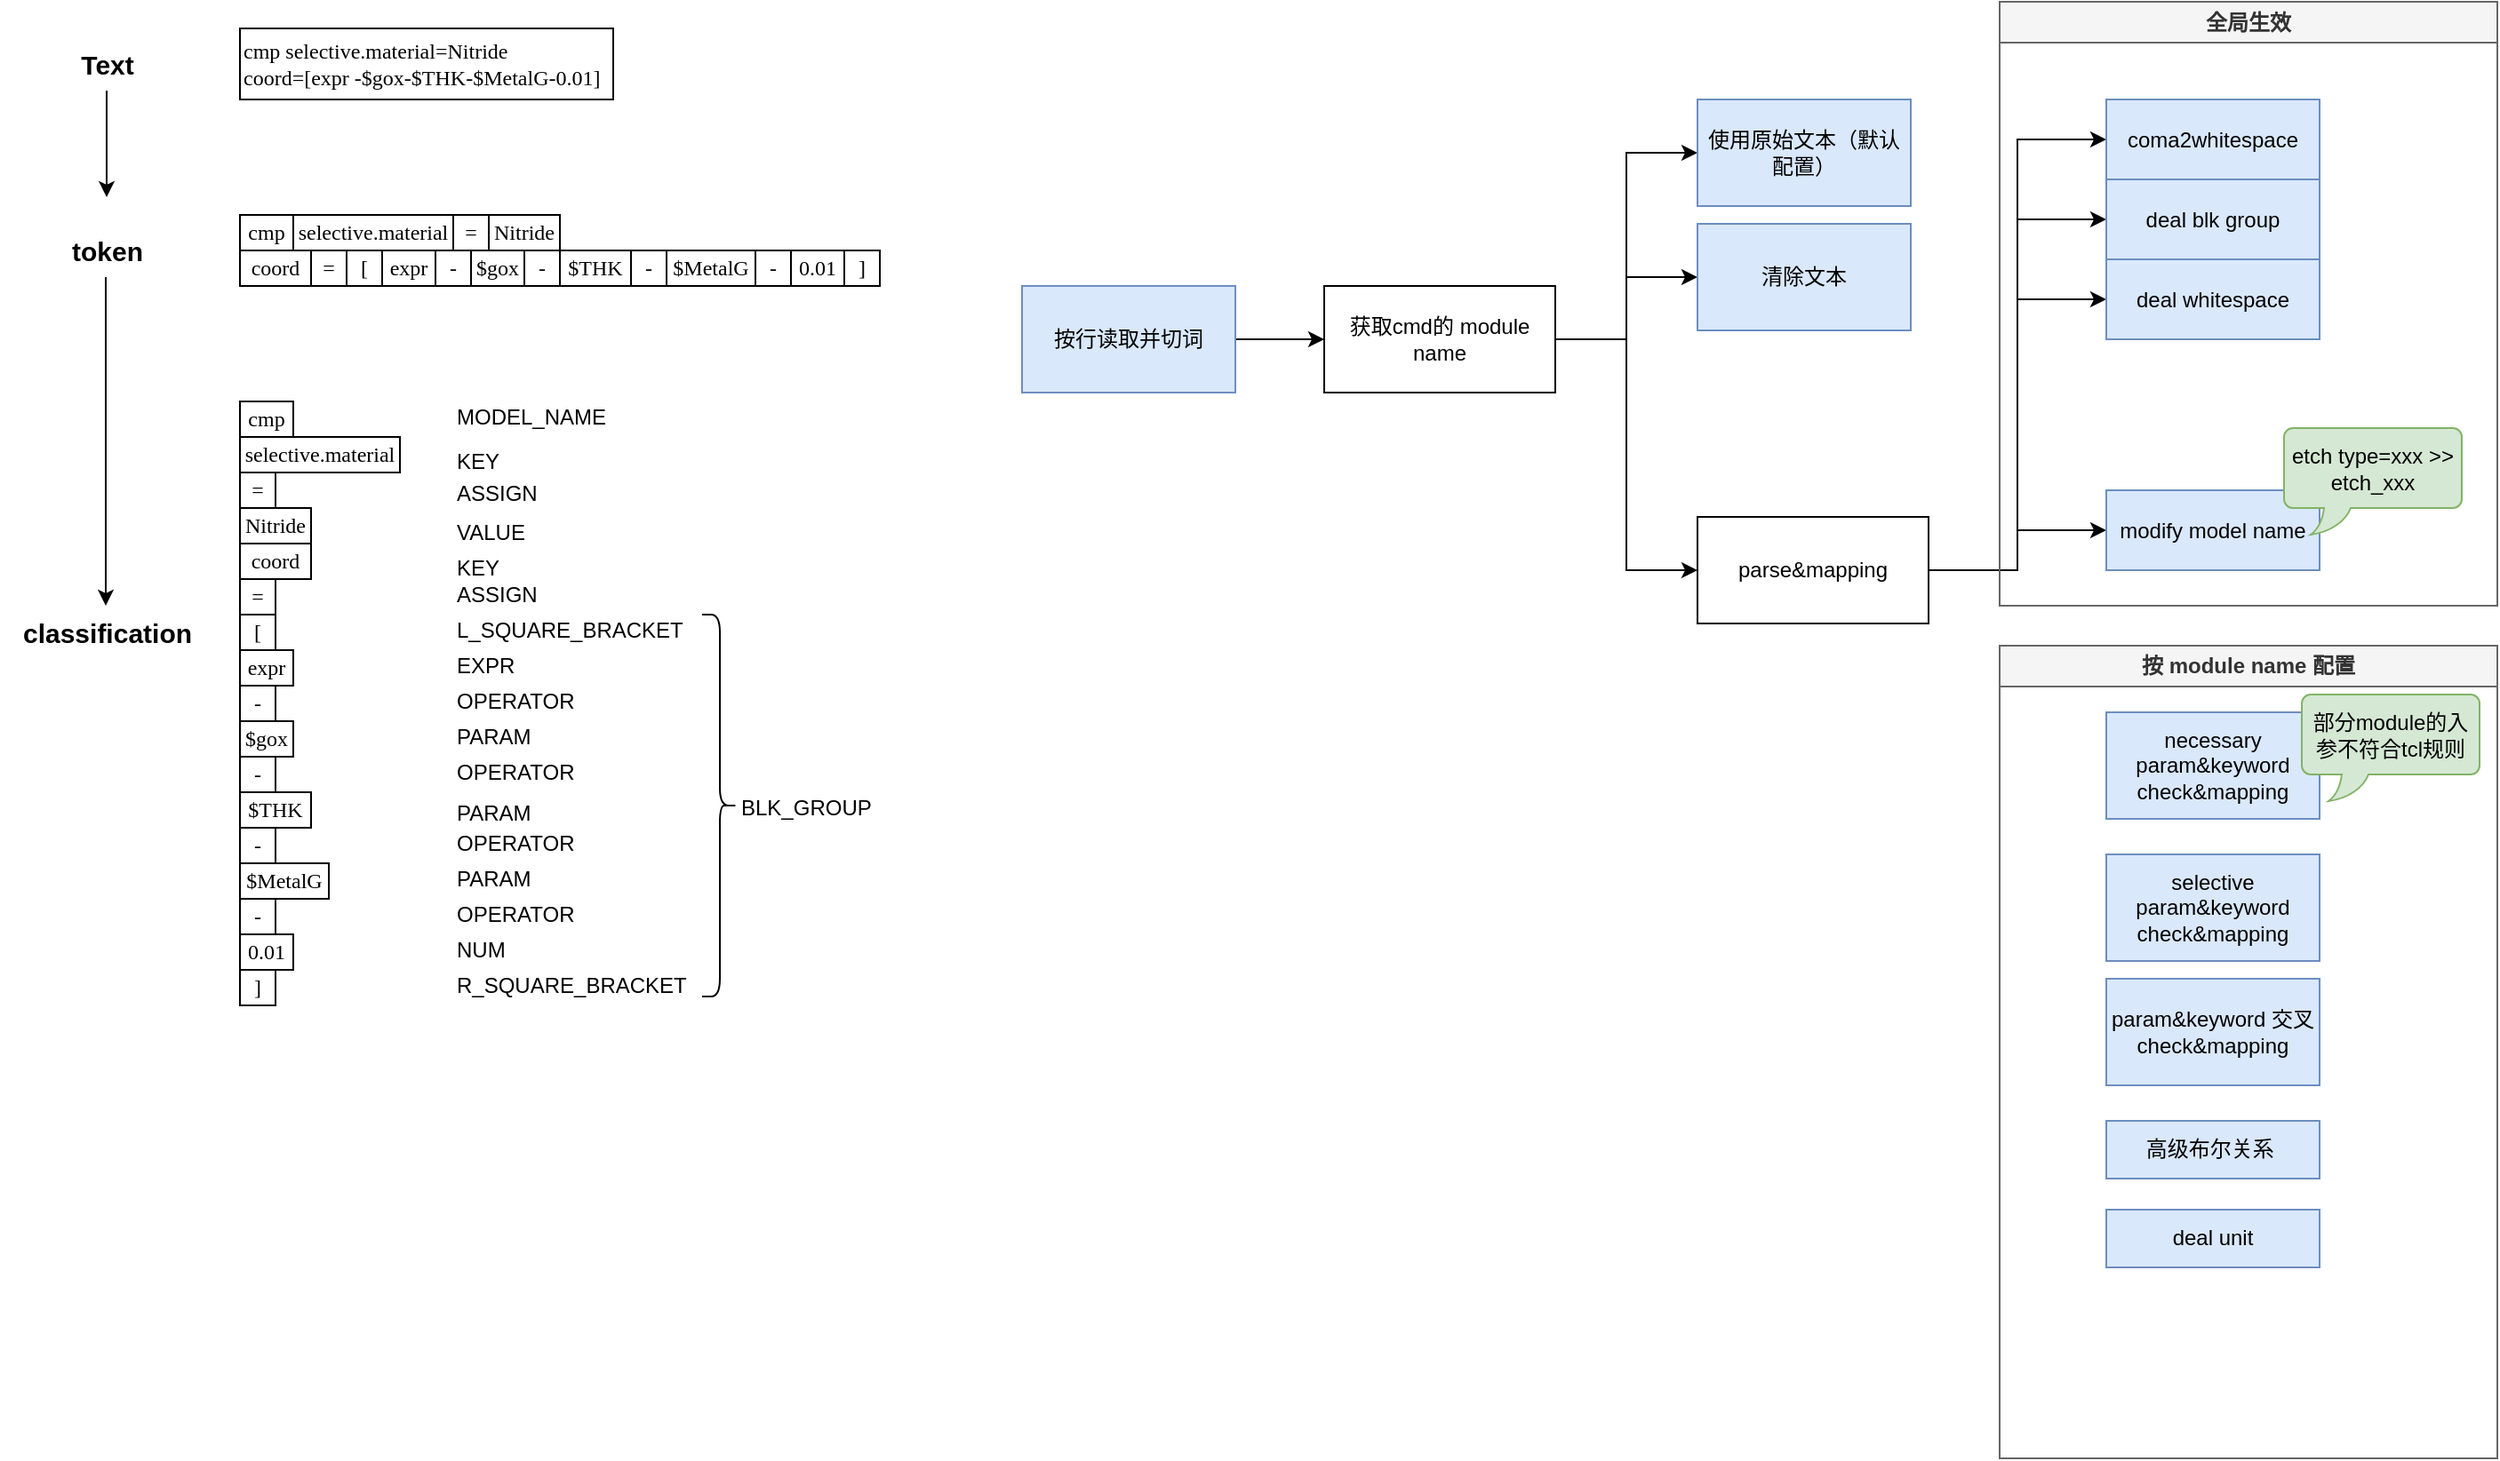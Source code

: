 <mxfile version="25.0.3">
  <diagram name="第 1 页" id="DlWN55uscxczcILQR3X1">
    <mxGraphModel dx="1325" dy="689" grid="1" gridSize="10" guides="1" tooltips="1" connect="1" arrows="1" fold="1" page="1" pageScale="1" pageWidth="3300" pageHeight="4681" background="#ffffff" math="0" shadow="0">
      <root>
        <mxCell id="0" />
        <mxCell id="1" parent="0" />
        <mxCell id="ZEFwKZCe8J-mTDsIHrXp-3" value="&lt;span style=&quot;font-family: &amp;quot;Times New Roman&amp;quot;;&quot;&gt;cmp&amp;nbsp;&lt;/span&gt;&lt;span style=&quot;font-family: &amp;quot;Times New Roman&amp;quot;;&quot;&gt;selective.material&lt;/span&gt;&lt;span style=&quot;font-family: &amp;quot;Times New Roman&amp;quot;;&quot;&gt;=Nitride&lt;br&gt;&lt;/span&gt;&lt;span style=&quot;font-family: &amp;quot;Times New Roman&amp;quot;;&quot;&gt;coord&lt;/span&gt;&lt;span style=&quot;font-family: &amp;quot;Times New Roman&amp;quot;;&quot;&gt;=[expr -$&lt;/span&gt;&lt;span style=&quot;font-family: &amp;quot;Times New Roman&amp;quot;;&quot;&gt;gox&lt;/span&gt;&lt;span style=&quot;font-family: &amp;quot;Times New Roman&amp;quot;;&quot;&gt;-$THK-$MetalG-0.01]&lt;/span&gt;" style="rounded=0;whiteSpace=wrap;html=1;align=left;" parent="1" vertex="1">
          <mxGeometry x="150" y="65" width="210" height="40" as="geometry" />
        </mxCell>
        <mxCell id="ZEFwKZCe8J-mTDsIHrXp-25" style="edgeStyle=orthogonalEdgeStyle;rounded=0;orthogonalLoop=1;jettySize=auto;html=1;" parent="1" source="ZEFwKZCe8J-mTDsIHrXp-4" edge="1">
          <mxGeometry relative="1" as="geometry">
            <mxPoint x="75" y="160" as="targetPoint" />
          </mxGeometry>
        </mxCell>
        <mxCell id="ZEFwKZCe8J-mTDsIHrXp-4" value="&lt;b&gt;&lt;font style=&quot;font-size: 15px;&quot;&gt;Text&lt;/font&gt;&lt;/b&gt;" style="text;html=1;align=center;verticalAlign=middle;resizable=0;points=[];autosize=1;strokeColor=none;fillColor=none;" parent="1" vertex="1">
          <mxGeometry x="50" y="70" width="50" height="30" as="geometry" />
        </mxCell>
        <mxCell id="ZEFwKZCe8J-mTDsIHrXp-5" value="&lt;b&gt;&lt;font style=&quot;font-size: 15px;&quot;&gt;token&lt;/font&gt;&lt;/b&gt;" style="text;html=1;align=center;verticalAlign=middle;resizable=0;points=[];autosize=1;strokeColor=none;fillColor=none;" parent="1" vertex="1">
          <mxGeometry x="45" y="175" width="60" height="30" as="geometry" />
        </mxCell>
        <mxCell id="ZEFwKZCe8J-mTDsIHrXp-6" value="&lt;span style=&quot;font-family: &amp;quot;Times New Roman&amp;quot;; text-align: left;&quot;&gt;cmp&lt;/span&gt;" style="rounded=0;whiteSpace=wrap;html=1;" parent="1" vertex="1">
          <mxGeometry x="150" y="170" width="30" height="20" as="geometry" />
        </mxCell>
        <mxCell id="ZEFwKZCe8J-mTDsIHrXp-7" value="&lt;span style=&quot;font-family: &amp;quot;Times New Roman&amp;quot;; text-align: left;&quot;&gt;selective.material&lt;/span&gt;" style="rounded=0;whiteSpace=wrap;html=1;" parent="1" vertex="1">
          <mxGeometry x="180" y="170" width="90" height="20" as="geometry" />
        </mxCell>
        <mxCell id="ZEFwKZCe8J-mTDsIHrXp-8" value="&lt;span style=&quot;font-family: &amp;quot;Times New Roman&amp;quot;; text-align: left;&quot;&gt;=&lt;/span&gt;" style="rounded=0;whiteSpace=wrap;html=1;" parent="1" vertex="1">
          <mxGeometry x="270" y="170" width="20" height="20" as="geometry" />
        </mxCell>
        <mxCell id="ZEFwKZCe8J-mTDsIHrXp-9" value="&lt;span style=&quot;font-family: &amp;quot;Times New Roman&amp;quot;; text-align: left;&quot;&gt;Nitride&lt;/span&gt;" style="rounded=0;whiteSpace=wrap;html=1;" parent="1" vertex="1">
          <mxGeometry x="290" y="170" width="40" height="20" as="geometry" />
        </mxCell>
        <mxCell id="ZEFwKZCe8J-mTDsIHrXp-10" value="&lt;span style=&quot;font-family: &amp;quot;Times New Roman&amp;quot;; text-align: left;&quot;&gt;coord&lt;/span&gt;" style="rounded=0;whiteSpace=wrap;html=1;" parent="1" vertex="1">
          <mxGeometry x="150" y="190" width="40" height="20" as="geometry" />
        </mxCell>
        <mxCell id="ZEFwKZCe8J-mTDsIHrXp-11" value="&lt;span style=&quot;font-family: &amp;quot;Times New Roman&amp;quot;; text-align: left;&quot;&gt;=&lt;/span&gt;" style="rounded=0;whiteSpace=wrap;html=1;" parent="1" vertex="1">
          <mxGeometry x="190" y="190" width="20" height="20" as="geometry" />
        </mxCell>
        <mxCell id="ZEFwKZCe8J-mTDsIHrXp-12" value="&lt;div style=&quot;text-align: left;&quot;&gt;&lt;span style=&quot;background-color: initial;&quot;&gt;&lt;font face=&quot;Times New Roman&quot;&gt;[&lt;/font&gt;&lt;/span&gt;&lt;/div&gt;" style="rounded=0;whiteSpace=wrap;html=1;" parent="1" vertex="1">
          <mxGeometry x="210" y="190" width="20" height="20" as="geometry" />
        </mxCell>
        <mxCell id="ZEFwKZCe8J-mTDsIHrXp-13" value="&lt;span style=&quot;font-family: &amp;quot;Times New Roman&amp;quot;; text-align: left;&quot;&gt;expr&lt;/span&gt;" style="rounded=0;whiteSpace=wrap;html=1;" parent="1" vertex="1">
          <mxGeometry x="230" y="190" width="30" height="20" as="geometry" />
        </mxCell>
        <mxCell id="ZEFwKZCe8J-mTDsIHrXp-14" value="&lt;span style=&quot;font-family: &amp;quot;Times New Roman&amp;quot;; text-align: left;&quot;&gt;-&lt;/span&gt;" style="rounded=0;whiteSpace=wrap;html=1;" parent="1" vertex="1">
          <mxGeometry x="260" y="190" width="20" height="20" as="geometry" />
        </mxCell>
        <mxCell id="ZEFwKZCe8J-mTDsIHrXp-15" value="&lt;span style=&quot;text-align: left; font-family: &amp;quot;Times New Roman&amp;quot;;&quot;&gt;$&lt;/span&gt;&lt;span style=&quot;text-align: left; font-family: &amp;quot;Times New Roman&amp;quot;;&quot;&gt;gox&lt;/span&gt;" style="rounded=0;whiteSpace=wrap;html=1;" parent="1" vertex="1">
          <mxGeometry x="280" y="190" width="30" height="20" as="geometry" />
        </mxCell>
        <mxCell id="ZEFwKZCe8J-mTDsIHrXp-16" value="&lt;span style=&quot;font-family: &amp;quot;Times New Roman&amp;quot;; text-align: left;&quot;&gt;$THK&lt;/span&gt;" style="rounded=0;whiteSpace=wrap;html=1;" parent="1" vertex="1">
          <mxGeometry x="330" y="190" width="40" height="20" as="geometry" />
        </mxCell>
        <mxCell id="ZEFwKZCe8J-mTDsIHrXp-17" value="&lt;span style=&quot;font-family: &amp;quot;Times New Roman&amp;quot;; text-align: left;&quot;&gt;0.01&lt;/span&gt;" style="rounded=0;whiteSpace=wrap;html=1;" parent="1" vertex="1">
          <mxGeometry x="460" y="190" width="30" height="20" as="geometry" />
        </mxCell>
        <mxCell id="ZEFwKZCe8J-mTDsIHrXp-18" value="&lt;span style=&quot;font-family: &amp;quot;Times New Roman&amp;quot;; text-align: left;&quot;&gt;$MetalG&lt;/span&gt;" style="rounded=0;whiteSpace=wrap;html=1;" parent="1" vertex="1">
          <mxGeometry x="390" y="190" width="50" height="20" as="geometry" />
        </mxCell>
        <mxCell id="ZEFwKZCe8J-mTDsIHrXp-19" value="&lt;span style=&quot;font-family: &amp;quot;Times New Roman&amp;quot;; text-align: left;&quot;&gt;-&lt;/span&gt;" style="rounded=0;whiteSpace=wrap;html=1;" parent="1" vertex="1">
          <mxGeometry x="310" y="190" width="20" height="20" as="geometry" />
        </mxCell>
        <mxCell id="ZEFwKZCe8J-mTDsIHrXp-20" value="&lt;span style=&quot;font-family: &amp;quot;Times New Roman&amp;quot;; text-align: left;&quot;&gt;-&lt;/span&gt;" style="rounded=0;whiteSpace=wrap;html=1;" parent="1" vertex="1">
          <mxGeometry x="370" y="190" width="20" height="20" as="geometry" />
        </mxCell>
        <mxCell id="ZEFwKZCe8J-mTDsIHrXp-23" value="&lt;span style=&quot;font-family: &amp;quot;Times New Roman&amp;quot;; text-align: left;&quot;&gt;-&lt;/span&gt;" style="rounded=0;whiteSpace=wrap;html=1;" parent="1" vertex="1">
          <mxGeometry x="440" y="190" width="20" height="20" as="geometry" />
        </mxCell>
        <mxCell id="ZEFwKZCe8J-mTDsIHrXp-26" value="&lt;b&gt;&lt;font style=&quot;font-size: 15px;&quot;&gt;classification&lt;/font&gt;&lt;/b&gt;" style="text;html=1;align=center;verticalAlign=middle;resizable=0;points=[];autosize=1;strokeColor=none;fillColor=none;" parent="1" vertex="1">
          <mxGeometry x="15" y="390" width="120" height="30" as="geometry" />
        </mxCell>
        <mxCell id="ZEFwKZCe8J-mTDsIHrXp-27" style="edgeStyle=orthogonalEdgeStyle;rounded=0;orthogonalLoop=1;jettySize=auto;html=1;" parent="1" target="ZEFwKZCe8J-mTDsIHrXp-26" edge="1">
          <mxGeometry relative="1" as="geometry">
            <mxPoint x="74.5" y="265" as="targetPoint" />
            <mxPoint x="74.5" y="205" as="sourcePoint" />
          </mxGeometry>
        </mxCell>
        <mxCell id="ZEFwKZCe8J-mTDsIHrXp-28" value="&lt;span style=&quot;font-family: &amp;quot;Times New Roman&amp;quot;; text-align: left;&quot;&gt;cmp&lt;/span&gt;" style="rounded=0;whiteSpace=wrap;html=1;" parent="1" vertex="1">
          <mxGeometry x="150" y="275" width="30" height="20" as="geometry" />
        </mxCell>
        <mxCell id="ZEFwKZCe8J-mTDsIHrXp-29" value="&lt;span style=&quot;font-family: &amp;quot;Times New Roman&amp;quot;; text-align: left;&quot;&gt;selective.material&lt;/span&gt;" style="rounded=0;whiteSpace=wrap;html=1;" parent="1" vertex="1">
          <mxGeometry x="150" y="295" width="90" height="20" as="geometry" />
        </mxCell>
        <mxCell id="ZEFwKZCe8J-mTDsIHrXp-30" value="&lt;span style=&quot;font-family: &amp;quot;Times New Roman&amp;quot;; text-align: left;&quot;&gt;=&lt;/span&gt;" style="rounded=0;whiteSpace=wrap;html=1;" parent="1" vertex="1">
          <mxGeometry x="150" y="315" width="20" height="20" as="geometry" />
        </mxCell>
        <mxCell id="ZEFwKZCe8J-mTDsIHrXp-31" value="&lt;span style=&quot;font-family: &amp;quot;Times New Roman&amp;quot;; text-align: left;&quot;&gt;Nitride&lt;/span&gt;" style="rounded=0;whiteSpace=wrap;html=1;" parent="1" vertex="1">
          <mxGeometry x="150" y="335" width="40" height="20" as="geometry" />
        </mxCell>
        <mxCell id="ZEFwKZCe8J-mTDsIHrXp-32" value="&lt;span style=&quot;font-family: &amp;quot;Times New Roman&amp;quot;; text-align: left;&quot;&gt;coord&lt;/span&gt;" style="rounded=0;whiteSpace=wrap;html=1;" parent="1" vertex="1">
          <mxGeometry x="150" y="355" width="40" height="20" as="geometry" />
        </mxCell>
        <mxCell id="ZEFwKZCe8J-mTDsIHrXp-33" value="&lt;span style=&quot;font-family: &amp;quot;Times New Roman&amp;quot;; text-align: left;&quot;&gt;=&lt;/span&gt;" style="rounded=0;whiteSpace=wrap;html=1;" parent="1" vertex="1">
          <mxGeometry x="150" y="375" width="20" height="20" as="geometry" />
        </mxCell>
        <mxCell id="ZEFwKZCe8J-mTDsIHrXp-34" value="&lt;div style=&quot;text-align: left;&quot;&gt;&lt;span style=&quot;background-color: initial;&quot;&gt;&lt;font face=&quot;Times New Roman&quot;&gt;[&lt;/font&gt;&lt;/span&gt;&lt;/div&gt;" style="rounded=0;whiteSpace=wrap;html=1;" parent="1" vertex="1">
          <mxGeometry x="150" y="395" width="20" height="20" as="geometry" />
        </mxCell>
        <mxCell id="ZEFwKZCe8J-mTDsIHrXp-35" value="&lt;span style=&quot;font-family: &amp;quot;Times New Roman&amp;quot;; text-align: left;&quot;&gt;expr&lt;/span&gt;" style="rounded=0;whiteSpace=wrap;html=1;" parent="1" vertex="1">
          <mxGeometry x="150" y="415" width="30" height="20" as="geometry" />
        </mxCell>
        <mxCell id="ZEFwKZCe8J-mTDsIHrXp-36" value="&lt;span style=&quot;font-family: &amp;quot;Times New Roman&amp;quot;; text-align: left;&quot;&gt;-&lt;/span&gt;" style="rounded=0;whiteSpace=wrap;html=1;" parent="1" vertex="1">
          <mxGeometry x="150" y="435" width="20" height="20" as="geometry" />
        </mxCell>
        <mxCell id="ZEFwKZCe8J-mTDsIHrXp-37" value="&lt;span style=&quot;text-align: left; font-family: &amp;quot;Times New Roman&amp;quot;;&quot;&gt;$&lt;/span&gt;&lt;span style=&quot;text-align: left; font-family: &amp;quot;Times New Roman&amp;quot;;&quot;&gt;gox&lt;/span&gt;" style="rounded=0;whiteSpace=wrap;html=1;" parent="1" vertex="1">
          <mxGeometry x="150" y="455" width="30" height="20" as="geometry" />
        </mxCell>
        <mxCell id="ZEFwKZCe8J-mTDsIHrXp-38" value="&lt;span style=&quot;font-family: &amp;quot;Times New Roman&amp;quot;; text-align: left;&quot;&gt;$THK&lt;/span&gt;" style="rounded=0;whiteSpace=wrap;html=1;" parent="1" vertex="1">
          <mxGeometry x="150" y="495" width="40" height="20" as="geometry" />
        </mxCell>
        <mxCell id="ZEFwKZCe8J-mTDsIHrXp-39" value="&lt;span style=&quot;font-family: &amp;quot;Times New Roman&amp;quot;; text-align: left;&quot;&gt;0.01&lt;/span&gt;" style="rounded=0;whiteSpace=wrap;html=1;" parent="1" vertex="1">
          <mxGeometry x="150" y="575" width="30" height="20" as="geometry" />
        </mxCell>
        <mxCell id="ZEFwKZCe8J-mTDsIHrXp-40" value="&lt;span style=&quot;font-family: &amp;quot;Times New Roman&amp;quot;; text-align: left;&quot;&gt;$MetalG&lt;/span&gt;" style="rounded=0;whiteSpace=wrap;html=1;" parent="1" vertex="1">
          <mxGeometry x="150" y="535" width="50" height="20" as="geometry" />
        </mxCell>
        <mxCell id="ZEFwKZCe8J-mTDsIHrXp-41" value="&lt;span style=&quot;font-family: &amp;quot;Times New Roman&amp;quot;; text-align: left;&quot;&gt;-&lt;/span&gt;" style="rounded=0;whiteSpace=wrap;html=1;" parent="1" vertex="1">
          <mxGeometry x="150" y="475" width="20" height="20" as="geometry" />
        </mxCell>
        <mxCell id="ZEFwKZCe8J-mTDsIHrXp-42" value="&lt;span style=&quot;font-family: &amp;quot;Times New Roman&amp;quot;; text-align: left;&quot;&gt;-&lt;/span&gt;" style="rounded=0;whiteSpace=wrap;html=1;" parent="1" vertex="1">
          <mxGeometry x="150" y="515" width="20" height="20" as="geometry" />
        </mxCell>
        <mxCell id="ZEFwKZCe8J-mTDsIHrXp-43" value="&lt;span style=&quot;font-family: &amp;quot;Times New Roman&amp;quot;; text-align: left;&quot;&gt;-&lt;/span&gt;" style="rounded=0;whiteSpace=wrap;html=1;" parent="1" vertex="1">
          <mxGeometry x="150" y="555" width="20" height="20" as="geometry" />
        </mxCell>
        <mxCell id="ZEFwKZCe8J-mTDsIHrXp-64" value="ASSIGN" style="text;whiteSpace=wrap;fontFamily=Helvetica;fontSize=12;fontColor=default;" parent="1" vertex="1">
          <mxGeometry x="270" y="312.5" width="70" height="25" as="geometry" />
        </mxCell>
        <mxCell id="ZEFwKZCe8J-mTDsIHrXp-66" value="MODEL_NAME" style="text;whiteSpace=wrap;fontFamily=Helvetica;fontSize=12;fontColor=default;" parent="1" vertex="1">
          <mxGeometry x="270" y="270" width="110" height="20" as="geometry" />
        </mxCell>
        <mxCell id="ZEFwKZCe8J-mTDsIHrXp-67" value="ASSIGN" style="text;whiteSpace=wrap;fontFamily=Helvetica;fontSize=12;fontColor=default;" parent="1" vertex="1">
          <mxGeometry x="270" y="370" width="70" height="25" as="geometry" />
        </mxCell>
        <mxCell id="ZEFwKZCe8J-mTDsIHrXp-68" value="L_SQUARE_BRACKET" style="text;whiteSpace=wrap;fontFamily=Helvetica;fontSize=12;fontColor=default;" parent="1" vertex="1">
          <mxGeometry x="270" y="390" width="150" height="25" as="geometry" />
        </mxCell>
        <mxCell id="ZEFwKZCe8J-mTDsIHrXp-70" value="VALUE" style="text;whiteSpace=wrap;fontFamily=Helvetica;fontSize=12;fontColor=default;" parent="1" vertex="1">
          <mxGeometry x="270" y="335" width="110" height="20" as="geometry" />
        </mxCell>
        <mxCell id="ZEFwKZCe8J-mTDsIHrXp-74" value="OPERATOR" style="text;whiteSpace=wrap;fontFamily=Helvetica;fontSize=12;fontColor=default;" parent="1" vertex="1">
          <mxGeometry x="270" y="430" width="110" height="20" as="geometry" />
        </mxCell>
        <mxCell id="ZEFwKZCe8J-mTDsIHrXp-76" value="OPERATOR" style="text;whiteSpace=wrap;fontFamily=Helvetica;fontSize=12;fontColor=default;" parent="1" vertex="1">
          <mxGeometry x="270" y="470" width="110" height="20" as="geometry" />
        </mxCell>
        <mxCell id="ZEFwKZCe8J-mTDsIHrXp-78" value="OPERATOR" style="text;whiteSpace=wrap;fontFamily=Helvetica;fontSize=12;fontColor=default;" parent="1" vertex="1">
          <mxGeometry x="270" y="510" width="110" height="20" as="geometry" />
        </mxCell>
        <mxCell id="ZEFwKZCe8J-mTDsIHrXp-81" value="OPERATOR" style="text;whiteSpace=wrap;fontFamily=Helvetica;fontSize=12;fontColor=default;" parent="1" vertex="1">
          <mxGeometry x="270" y="550" width="110" height="20" as="geometry" />
        </mxCell>
        <mxCell id="ZEFwKZCe8J-mTDsIHrXp-84" value="EXPR" style="text;whiteSpace=wrap;fontFamily=Helvetica;fontSize=12;fontColor=default;" parent="1" vertex="1">
          <mxGeometry x="270" y="410" width="110" height="20" as="geometry" />
        </mxCell>
        <mxCell id="ZEFwKZCe8J-mTDsIHrXp-85" value="PARAM" style="text;whiteSpace=wrap;fontFamily=Helvetica;fontSize=12;fontColor=default;" parent="1" vertex="1">
          <mxGeometry x="270" y="450" width="110" height="25" as="geometry" />
        </mxCell>
        <mxCell id="ZEFwKZCe8J-mTDsIHrXp-86" value="PARAM" style="text;whiteSpace=wrap;fontFamily=Helvetica;fontSize=12;fontColor=default;" parent="1" vertex="1">
          <mxGeometry x="270" y="492.5" width="110" height="25" as="geometry" />
        </mxCell>
        <mxCell id="ZEFwKZCe8J-mTDsIHrXp-87" value="PARAM" style="text;whiteSpace=wrap;fontFamily=Helvetica;fontSize=12;fontColor=default;" parent="1" vertex="1">
          <mxGeometry x="270" y="530" width="110" height="25" as="geometry" />
        </mxCell>
        <mxCell id="ZEFwKZCe8J-mTDsIHrXp-89" value="&lt;div style=&quot;text-align: left;&quot;&gt;&lt;font face=&quot;Times New Roman&quot;&gt;]&lt;/font&gt;&lt;/div&gt;" style="rounded=0;whiteSpace=wrap;html=1;" parent="1" vertex="1">
          <mxGeometry x="490" y="190" width="20" height="20" as="geometry" />
        </mxCell>
        <mxCell id="ZEFwKZCe8J-mTDsIHrXp-90" value="&lt;div style=&quot;text-align: left;&quot;&gt;&lt;font face=&quot;Times New Roman&quot;&gt;]&lt;/font&gt;&lt;/div&gt;" style="rounded=0;whiteSpace=wrap;html=1;" parent="1" vertex="1">
          <mxGeometry x="150" y="595" width="20" height="20" as="geometry" />
        </mxCell>
        <mxCell id="ZEFwKZCe8J-mTDsIHrXp-91" value="NUM" style="text;whiteSpace=wrap;fontFamily=Helvetica;fontSize=12;fontColor=default;" parent="1" vertex="1">
          <mxGeometry x="270" y="570" width="110" height="25" as="geometry" />
        </mxCell>
        <mxCell id="ZEFwKZCe8J-mTDsIHrXp-92" value="R_SQUARE_BRACKET" style="text;whiteSpace=wrap;fontFamily=Helvetica;fontSize=12;fontColor=default;" parent="1" vertex="1">
          <mxGeometry x="270" y="590" width="150" height="25" as="geometry" />
        </mxCell>
        <mxCell id="ZEFwKZCe8J-mTDsIHrXp-93" value="KEY" style="text;whiteSpace=wrap;fontFamily=Helvetica;fontSize=12;fontColor=default;" parent="1" vertex="1">
          <mxGeometry x="270" y="295" width="110" height="15" as="geometry" />
        </mxCell>
        <mxCell id="ZEFwKZCe8J-mTDsIHrXp-95" value="KEY" style="text;whiteSpace=wrap;fontFamily=Helvetica;fontSize=12;fontColor=default;" parent="1" vertex="1">
          <mxGeometry x="270" y="355" width="110" height="20" as="geometry" />
        </mxCell>
        <mxCell id="3QEI0isdHMcV-0q7J0ob-2" value="" style="shape=curlyBracket;whiteSpace=wrap;html=1;rounded=1;flipH=1;labelPosition=right;verticalLabelPosition=middle;align=left;verticalAlign=middle;size=0.5;" vertex="1" parent="1">
          <mxGeometry x="410" y="395" width="20" height="215" as="geometry" />
        </mxCell>
        <mxCell id="3QEI0isdHMcV-0q7J0ob-3" value="BLK_GROUP" style="text;whiteSpace=wrap;fontFamily=Helvetica;fontSize=12;fontColor=default;" vertex="1" parent="1">
          <mxGeometry x="430" y="490" width="110" height="20" as="geometry" />
        </mxCell>
        <mxCell id="3QEI0isdHMcV-0q7J0ob-12" style="edgeStyle=orthogonalEdgeStyle;rounded=0;orthogonalLoop=1;jettySize=auto;html=1;exitX=1;exitY=0.5;exitDx=0;exitDy=0;entryX=0;entryY=0.5;entryDx=0;entryDy=0;" edge="1" parent="1" source="3QEI0isdHMcV-0q7J0ob-4" target="3QEI0isdHMcV-0q7J0ob-9">
          <mxGeometry relative="1" as="geometry" />
        </mxCell>
        <mxCell id="3QEI0isdHMcV-0q7J0ob-13" style="edgeStyle=orthogonalEdgeStyle;rounded=0;orthogonalLoop=1;jettySize=auto;html=1;exitX=1;exitY=0.5;exitDx=0;exitDy=0;entryX=0;entryY=0.5;entryDx=0;entryDy=0;" edge="1" parent="1" source="3QEI0isdHMcV-0q7J0ob-4" target="3QEI0isdHMcV-0q7J0ob-10">
          <mxGeometry relative="1" as="geometry" />
        </mxCell>
        <mxCell id="3QEI0isdHMcV-0q7J0ob-15" style="edgeStyle=orthogonalEdgeStyle;rounded=0;orthogonalLoop=1;jettySize=auto;html=1;exitX=1;exitY=0.5;exitDx=0;exitDy=0;entryX=0;entryY=0.5;entryDx=0;entryDy=0;" edge="1" parent="1" source="3QEI0isdHMcV-0q7J0ob-4" target="3QEI0isdHMcV-0q7J0ob-14">
          <mxGeometry relative="1" as="geometry" />
        </mxCell>
        <mxCell id="3QEI0isdHMcV-0q7J0ob-4" value="获取cmd的 module name" style="rounded=0;whiteSpace=wrap;html=1;" vertex="1" parent="1">
          <mxGeometry x="760" y="210" width="130" height="60" as="geometry" />
        </mxCell>
        <mxCell id="3QEI0isdHMcV-0q7J0ob-7" style="edgeStyle=orthogonalEdgeStyle;rounded=0;orthogonalLoop=1;jettySize=auto;html=1;exitX=1;exitY=0.5;exitDx=0;exitDy=0;entryX=0;entryY=0.5;entryDx=0;entryDy=0;" edge="1" parent="1" source="3QEI0isdHMcV-0q7J0ob-5" target="3QEI0isdHMcV-0q7J0ob-4">
          <mxGeometry relative="1" as="geometry" />
        </mxCell>
        <mxCell id="3QEI0isdHMcV-0q7J0ob-5" value="按行读取并切词" style="rounded=0;whiteSpace=wrap;html=1;fillColor=#dae8fc;strokeColor=#6c8ebf;" vertex="1" parent="1">
          <mxGeometry x="590" y="210" width="120" height="60" as="geometry" />
        </mxCell>
        <mxCell id="3QEI0isdHMcV-0q7J0ob-9" value="使用原始文本（默认配置）" style="rounded=0;whiteSpace=wrap;html=1;fillColor=#dae8fc;strokeColor=#6c8ebf;" vertex="1" parent="1">
          <mxGeometry x="970" y="105" width="120" height="60" as="geometry" />
        </mxCell>
        <mxCell id="3QEI0isdHMcV-0q7J0ob-10" value="清除文本" style="rounded=0;whiteSpace=wrap;html=1;fillColor=#dae8fc;strokeColor=#6c8ebf;" vertex="1" parent="1">
          <mxGeometry x="970" y="175" width="120" height="60" as="geometry" />
        </mxCell>
        <mxCell id="3QEI0isdHMcV-0q7J0ob-29" style="edgeStyle=orthogonalEdgeStyle;rounded=0;orthogonalLoop=1;jettySize=auto;html=1;entryX=0;entryY=0.5;entryDx=0;entryDy=0;" edge="1" parent="1" source="3QEI0isdHMcV-0q7J0ob-14" target="3QEI0isdHMcV-0q7J0ob-18">
          <mxGeometry relative="1" as="geometry" />
        </mxCell>
        <mxCell id="3QEI0isdHMcV-0q7J0ob-30" style="edgeStyle=orthogonalEdgeStyle;rounded=0;orthogonalLoop=1;jettySize=auto;html=1;entryX=0;entryY=0.5;entryDx=0;entryDy=0;" edge="1" parent="1" source="3QEI0isdHMcV-0q7J0ob-14" target="3QEI0isdHMcV-0q7J0ob-21">
          <mxGeometry relative="1" as="geometry" />
        </mxCell>
        <mxCell id="3QEI0isdHMcV-0q7J0ob-31" style="edgeStyle=orthogonalEdgeStyle;rounded=0;orthogonalLoop=1;jettySize=auto;html=1;exitX=1;exitY=0.5;exitDx=0;exitDy=0;entryX=0;entryY=0.5;entryDx=0;entryDy=0;" edge="1" parent="1" source="3QEI0isdHMcV-0q7J0ob-14" target="3QEI0isdHMcV-0q7J0ob-22">
          <mxGeometry relative="1" as="geometry" />
        </mxCell>
        <mxCell id="3QEI0isdHMcV-0q7J0ob-33" style="edgeStyle=orthogonalEdgeStyle;rounded=0;orthogonalLoop=1;jettySize=auto;html=1;exitX=1;exitY=0.5;exitDx=0;exitDy=0;entryX=0;entryY=0.5;entryDx=0;entryDy=0;" edge="1" parent="1" source="3QEI0isdHMcV-0q7J0ob-14" target="3QEI0isdHMcV-0q7J0ob-32">
          <mxGeometry relative="1" as="geometry" />
        </mxCell>
        <mxCell id="3QEI0isdHMcV-0q7J0ob-14" value="parse&amp;amp;mapping" style="rounded=0;whiteSpace=wrap;html=1;" vertex="1" parent="1">
          <mxGeometry x="970" y="340" width="130" height="60" as="geometry" />
        </mxCell>
        <mxCell id="3QEI0isdHMcV-0q7J0ob-18" value="coma2whitespace" style="rounded=0;whiteSpace=wrap;html=1;fillColor=#dae8fc;strokeColor=#6c8ebf;" vertex="1" parent="1">
          <mxGeometry x="1200" y="105" width="120" height="45" as="geometry" />
        </mxCell>
        <mxCell id="3QEI0isdHMcV-0q7J0ob-21" value="&lt;div&gt;modify model name&lt;/div&gt;" style="rounded=0;whiteSpace=wrap;html=1;fillColor=#dae8fc;strokeColor=#6c8ebf;" vertex="1" parent="1">
          <mxGeometry x="1200" y="325" width="120" height="45" as="geometry" />
        </mxCell>
        <mxCell id="3QEI0isdHMcV-0q7J0ob-22" value="&lt;div&gt;deal blk group&lt;/div&gt;" style="rounded=0;whiteSpace=wrap;html=1;fillColor=#dae8fc;strokeColor=#6c8ebf;" vertex="1" parent="1">
          <mxGeometry x="1200" y="150" width="120" height="45" as="geometry" />
        </mxCell>
        <mxCell id="3QEI0isdHMcV-0q7J0ob-25" value="etch type=xxx &amp;gt;&amp;gt; etch_xxx" style="whiteSpace=wrap;html=1;shape=mxgraph.basic.roundRectCallout;dx=30;dy=15;size=5;boundedLbl=1;fillColor=#d5e8d4;strokeColor=#82b366;" vertex="1" parent="1">
          <mxGeometry x="1300" y="290" width="100" height="60" as="geometry" />
        </mxCell>
        <mxCell id="3QEI0isdHMcV-0q7J0ob-32" value="&lt;div&gt;deal whitespace&lt;/div&gt;" style="rounded=0;whiteSpace=wrap;html=1;fillColor=#dae8fc;strokeColor=#6c8ebf;" vertex="1" parent="1">
          <mxGeometry x="1200" y="195" width="120" height="45" as="geometry" />
        </mxCell>
        <mxCell id="3QEI0isdHMcV-0q7J0ob-34" value="全局生效" style="swimlane;whiteSpace=wrap;html=1;fillColor=#f5f5f5;fontColor=#333333;strokeColor=#666666;" vertex="1" parent="1">
          <mxGeometry x="1140" y="50" width="280" height="340" as="geometry" />
        </mxCell>
        <mxCell id="3QEI0isdHMcV-0q7J0ob-35" value="按 module name 配置" style="swimlane;whiteSpace=wrap;html=1;fillColor=#f5f5f5;fontColor=#333333;strokeColor=#666666;" vertex="1" parent="1">
          <mxGeometry x="1140" y="412.5" width="280" height="457.5" as="geometry" />
        </mxCell>
        <mxCell id="3QEI0isdHMcV-0q7J0ob-38" value="&lt;div&gt;necessary param&amp;amp;keyword check&amp;amp;mapping&lt;/div&gt;" style="rounded=0;whiteSpace=wrap;html=1;fillColor=#dae8fc;strokeColor=#6c8ebf;" vertex="1" parent="3QEI0isdHMcV-0q7J0ob-35">
          <mxGeometry x="60" y="37.5" width="120" height="60" as="geometry" />
        </mxCell>
        <mxCell id="3QEI0isdHMcV-0q7J0ob-39" value="selective param&amp;amp;keyword check&amp;amp;mapping" style="rounded=0;whiteSpace=wrap;html=1;fillColor=#dae8fc;strokeColor=#6c8ebf;" vertex="1" parent="3QEI0isdHMcV-0q7J0ob-35">
          <mxGeometry x="60" y="117.5" width="120" height="60" as="geometry" />
        </mxCell>
        <mxCell id="3QEI0isdHMcV-0q7J0ob-40" value="&lt;div&gt;param&amp;amp;keyword 交叉check&amp;amp;mapping&lt;/div&gt;" style="rounded=0;whiteSpace=wrap;html=1;fillColor=#dae8fc;strokeColor=#6c8ebf;" vertex="1" parent="3QEI0isdHMcV-0q7J0ob-35">
          <mxGeometry x="60" y="187.5" width="120" height="60" as="geometry" />
        </mxCell>
        <mxCell id="3QEI0isdHMcV-0q7J0ob-42" value="&lt;div&gt;高级布尔关系&amp;nbsp;&lt;/div&gt;" style="rounded=0;whiteSpace=wrap;html=1;fillColor=#dae8fc;strokeColor=#6c8ebf;" vertex="1" parent="3QEI0isdHMcV-0q7J0ob-35">
          <mxGeometry x="60" y="267.5" width="120" height="32.5" as="geometry" />
        </mxCell>
        <mxCell id="3QEI0isdHMcV-0q7J0ob-24" value="部分module的入参不符合tcl规则" style="whiteSpace=wrap;html=1;shape=mxgraph.basic.roundRectCallout;dx=30;dy=15;size=5;boundedLbl=1;fillColor=#d5e8d4;strokeColor=#82b366;" vertex="1" parent="3QEI0isdHMcV-0q7J0ob-35">
          <mxGeometry x="170" y="27.5" width="100" height="60" as="geometry" />
        </mxCell>
        <mxCell id="3QEI0isdHMcV-0q7J0ob-41" value="&lt;div&gt;deal unit&lt;/div&gt;" style="rounded=0;whiteSpace=wrap;html=1;fillColor=#dae8fc;strokeColor=#6c8ebf;" vertex="1" parent="1">
          <mxGeometry x="1200" y="730" width="120" height="32.5" as="geometry" />
        </mxCell>
      </root>
    </mxGraphModel>
  </diagram>
</mxfile>
